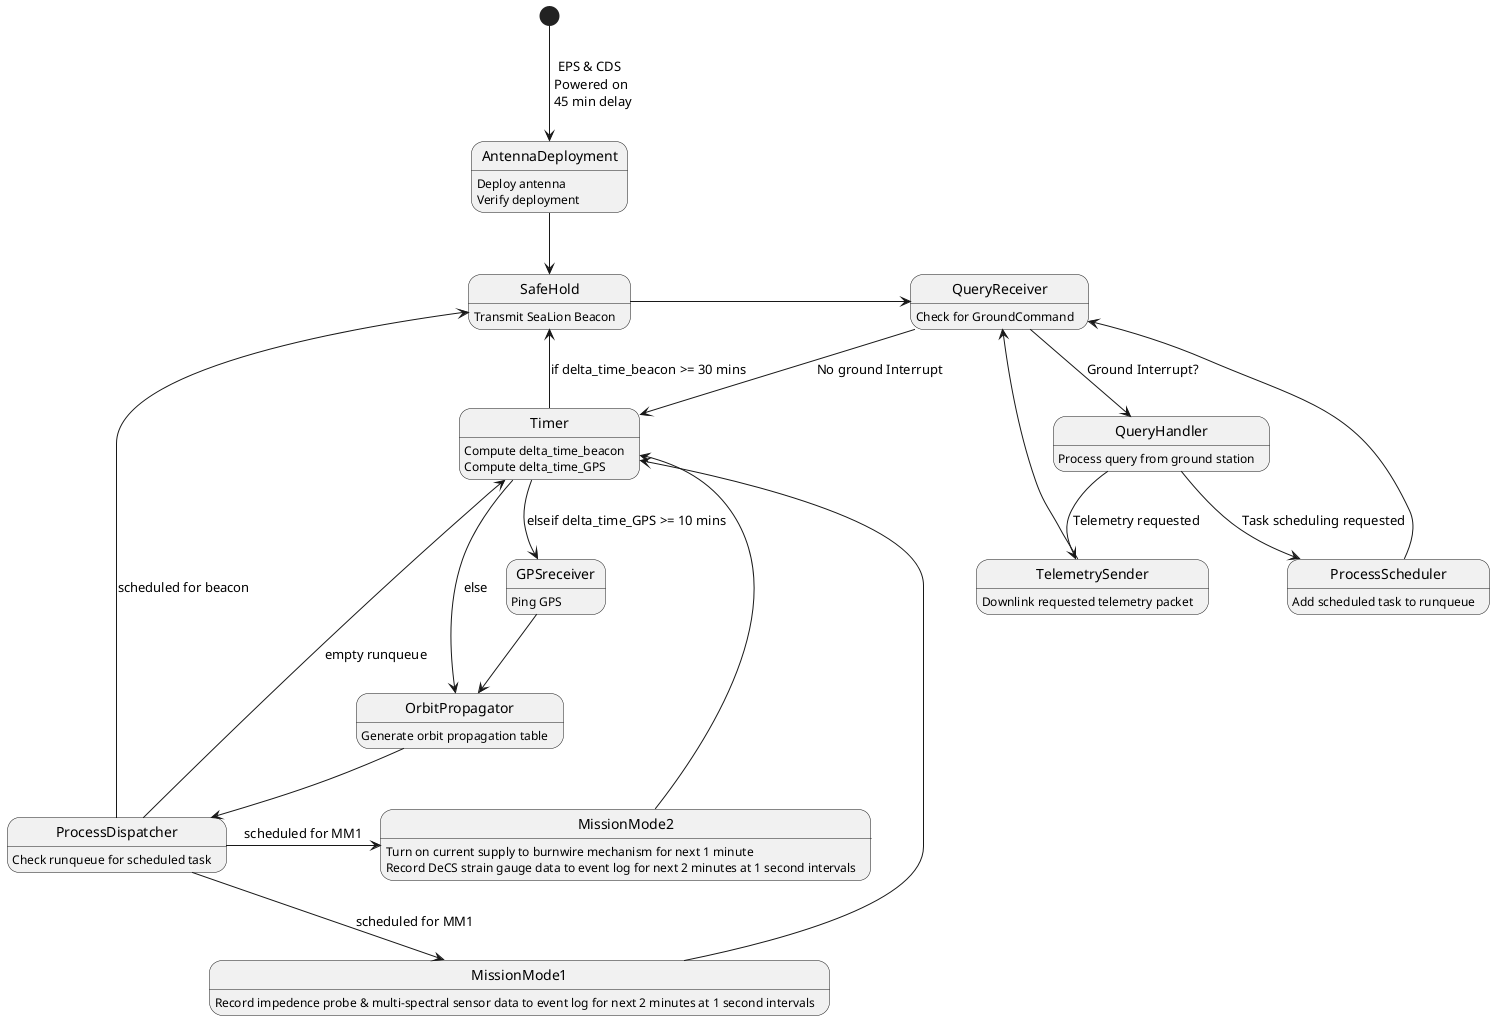 @startuml

state AntennaDeployment
      AntennaDeployment : Deploy antenna
      AntennaDeployment : Verify deployment
state SafeHold
      SafeHold : Transmit SeaLion Beacon
state QueryReceiver
      QueryReceiver : Check for GroundCommand
state TelemetrySender
      TelemetrySender : Downlink requested telemetry packet
state Timer
      Timer : Compute delta_time_beacon
      Timer : Compute delta_time_GPS
state MissionMode1
      MissionMode1 : Record impedence probe & multi-spectral sensor data to event log for next 2 minutes at 1 second intervals
state MissionMode2
      MissionMode2 : Turn on current supply to burnwire mechanism for next 1 minute
      MissionMode2 : Record DeCS strain gauge data to event log for next 2 minutes at 1 second intervals
state ProcessDispatcher
      ProcessDispatcher : Check runqueue for scheduled task
state OrbitPropagator
      OrbitPropagator : Generate orbit propagation table
state GPSreceiver
      GPSreceiver : Ping GPS
state QueryHandler
      QueryHandler : Process query from ground station
state ProcessScheduler
      ProcessScheduler : Add scheduled task to runqueue

[*] --> AntennaDeployment : EPS & CDS \n Powered on \n 45 min delay
AntennaDeployment --> SafeHold
SafeHold -> QueryReceiver
QueryReceiver --> QueryHandler : Ground Interrupt?
QueryReceiver -> Timer : No ground Interrupt
QueryHandler --> TelemetrySender : Telemetry requested
QueryHandler --> ProcessScheduler : Task scheduling requested
TelemetrySender --> QueryReceiver
ProcessScheduler --> QueryReceiver
MissionMode1 --> Timer
MissionMode2 --> Timer
GPSreceiver --> OrbitPropagator
OrbitPropagator --> ProcessDispatcher
Timer --> SafeHold : if delta_time_beacon >= 30 mins
Timer --> GPSreceiver : elseif delta_time_GPS >= 10 mins
Timer --> OrbitPropagator : else
ProcessDispatcher --> SafeHold : scheduled for beacon
ProcessDispatcher --> MissionMode1 : scheduled for MM1
ProcessDispatcher -> MissionMode2 : scheduled for MM1
ProcessDispatcher --> Timer : empty runqueue
@enduml
